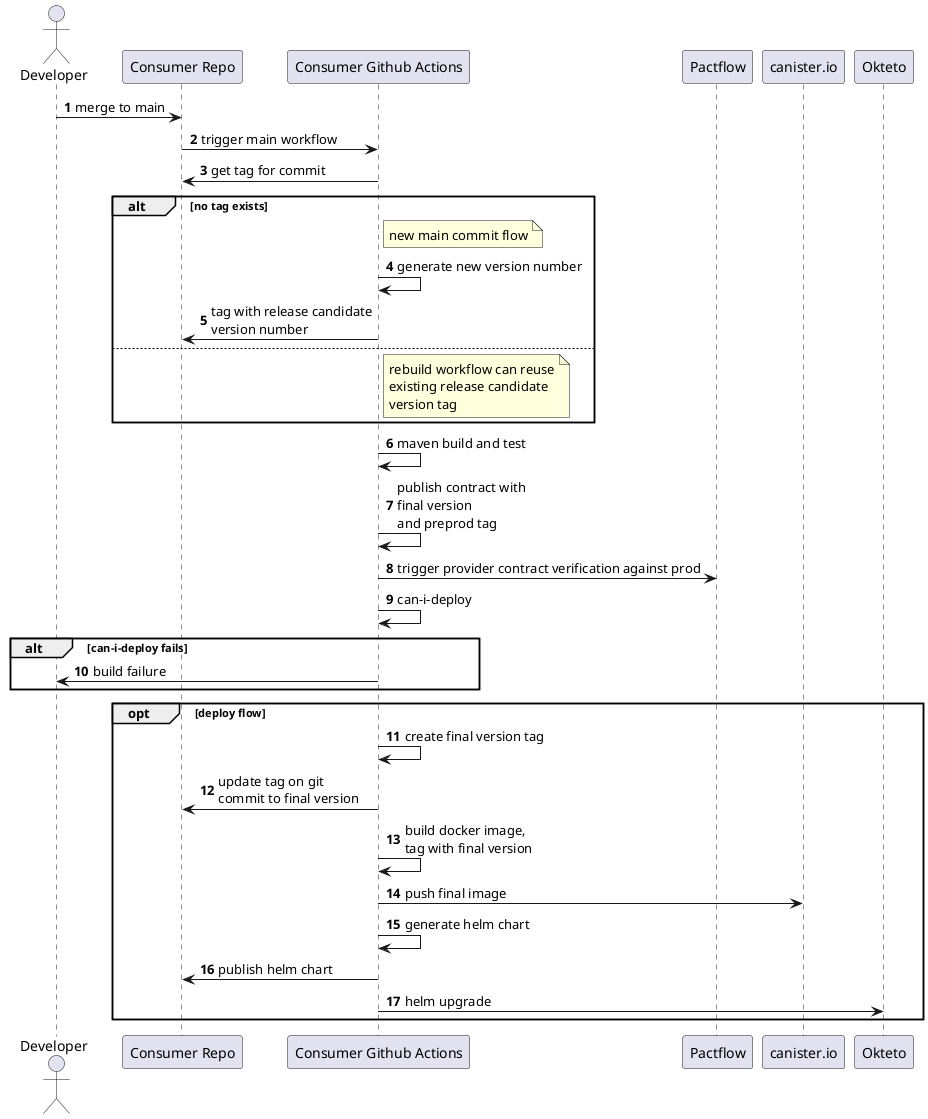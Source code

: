 @startuml
'https://plantuml.com/sequence-diagram

autonumber
Actor "Developer" as dev
participant "Consumer Repo" as consrepo
participant "Consumer Github Actions" as consgh
participant "Pactflow" as pf
participant "canister.io" as can
participant "Okteto" as okteto

dev -> consrepo : merge to main
consrepo -> consgh : trigger main workflow

consgh -> consrepo : get tag for commit
alt no tag exists
    note right of consgh
        new main commit flow
    end note
    consgh -> consgh : generate new version number
    consgh -> consrepo : tag with release candidate\nversion number
else
 note right of consgh
    rebuild workflow can reuse
    existing release candidate
    version tag
 end note
end

consgh -> consgh : maven build and test
consgh -> consgh : publish contract with\nfinal version\nand preprod tag

consgh -> pf : trigger provider contract verification against prod

consgh -> consgh : can-i-deploy

alt can-i-deploy fails
    consgh -> dev : build failure
end

opt deploy flow
consgh -> consgh : create final version tag
consgh -> consrepo : update tag on git\ncommit to final version
consgh -> consgh : build docker image,\ntag with final version

consgh -> can : push final image

consgh -> consgh :generate helm chart
consgh -> consrepo : publish helm chart

consgh -> okteto : helm upgrade
end

@enduml